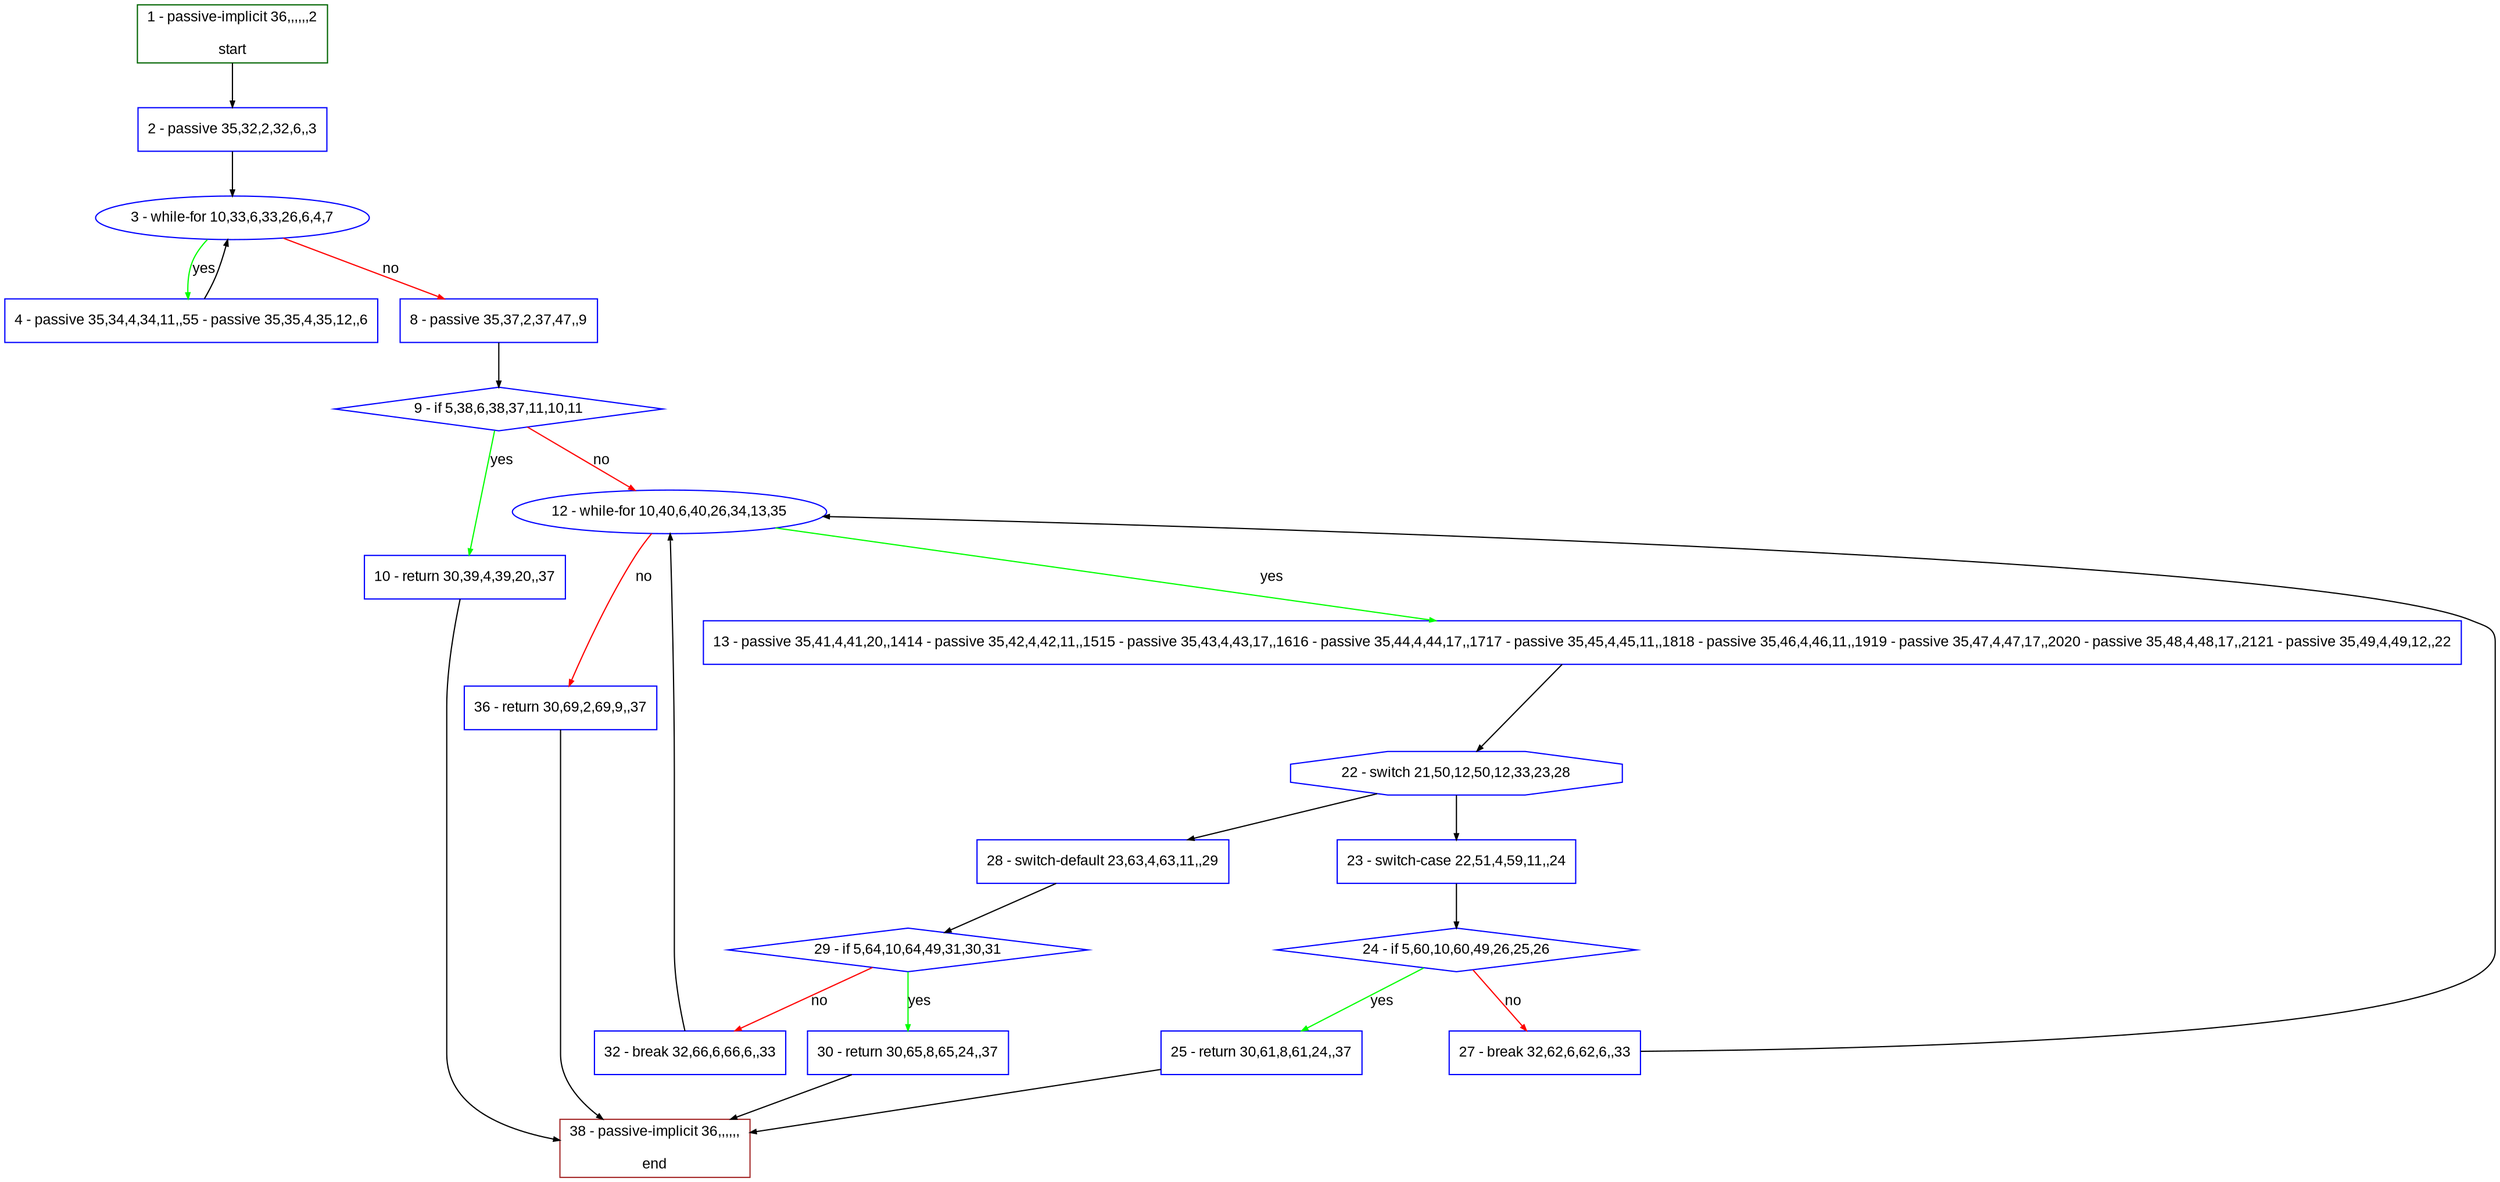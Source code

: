 digraph "" {
  graph [bgcolor="white", fillcolor="#FFFFCC", pack="true", packmode="clust", fontname="Arial", label="", fontsize="12", compound="true", style="rounded,filled"];
  node [node_initialized="no", fillcolor="white", fontname="Arial", label="", color="grey", fontsize="12", fixedsize="false", compound="true", shape="rectangle", style="filled"];
  edge [arrowtail="none", lhead="", fontcolor="black", fontname="Arial", label="", color="black", fontsize="12", arrowhead="normal", arrowsize="0.5", compound="true", ltail="", dir="forward"];
  __N1 [fillcolor="#ffffff", label="2 - passive 35,32,2,32,6,,3", color="#0000ff", shape="box", style="filled"];
  __N2 [fillcolor="#ffffff", label="1 - passive-implicit 36,,,,,,2\n\nstart", color="#006400", shape="box", style="filled"];
  __N3 [fillcolor="#ffffff", label="3 - while-for 10,33,6,33,26,6,4,7", color="#0000ff", shape="oval", style="filled"];
  __N4 [fillcolor="#ffffff", label="4 - passive 35,34,4,34,11,,55 - passive 35,35,4,35,12,,6", color="#0000ff", shape="box", style="filled"];
  __N5 [fillcolor="#ffffff", label="8 - passive 35,37,2,37,47,,9", color="#0000ff", shape="box", style="filled"];
  __N6 [fillcolor="#ffffff", label="9 - if 5,38,6,38,37,11,10,11", color="#0000ff", shape="diamond", style="filled"];
  __N7 [fillcolor="#ffffff", label="10 - return 30,39,4,39,20,,37", color="#0000ff", shape="box", style="filled"];
  __N8 [fillcolor="#ffffff", label="12 - while-for 10,40,6,40,26,34,13,35", color="#0000ff", shape="oval", style="filled"];
  __N9 [fillcolor="#ffffff", label="38 - passive-implicit 36,,,,,,\n\nend", color="#a52a2a", shape="box", style="filled"];
  __N10 [fillcolor="#ffffff", label="13 - passive 35,41,4,41,20,,1414 - passive 35,42,4,42,11,,1515 - passive 35,43,4,43,17,,1616 - passive 35,44,4,44,17,,1717 - passive 35,45,4,45,11,,1818 - passive 35,46,4,46,11,,1919 - passive 35,47,4,47,17,,2020 - passive 35,48,4,48,17,,2121 - passive 35,49,4,49,12,,22", color="#0000ff", shape="box", style="filled"];
  __N11 [fillcolor="#ffffff", label="36 - return 30,69,2,69,9,,37", color="#0000ff", shape="box", style="filled"];
  __N12 [fillcolor="#ffffff", label="22 - switch 21,50,12,50,12,33,23,28", color="#0000ff", shape="octagon", style="filled"];
  __N13 [fillcolor="#ffffff", label="23 - switch-case 22,51,4,59,11,,24", color="#0000ff", shape="box", style="filled"];
  __N14 [fillcolor="#ffffff", label="28 - switch-default 23,63,4,63,11,,29", color="#0000ff", shape="box", style="filled"];
  __N15 [fillcolor="#ffffff", label="24 - if 5,60,10,60,49,26,25,26", color="#0000ff", shape="diamond", style="filled"];
  __N16 [fillcolor="#ffffff", label="25 - return 30,61,8,61,24,,37", color="#0000ff", shape="box", style="filled"];
  __N17 [fillcolor="#ffffff", label="27 - break 32,62,6,62,6,,33", color="#0000ff", shape="box", style="filled"];
  __N18 [fillcolor="#ffffff", label="29 - if 5,64,10,64,49,31,30,31", color="#0000ff", shape="diamond", style="filled"];
  __N19 [fillcolor="#ffffff", label="30 - return 30,65,8,65,24,,37", color="#0000ff", shape="box", style="filled"];
  __N20 [fillcolor="#ffffff", label="32 - break 32,66,6,66,6,,33", color="#0000ff", shape="box", style="filled"];
  __N2 -> __N1 [arrowtail="none", color="#000000", label="", arrowhead="normal", dir="forward"];
  __N1 -> __N3 [arrowtail="none", color="#000000", label="", arrowhead="normal", dir="forward"];
  __N3 -> __N4 [arrowtail="none", color="#00ff00", label="yes", arrowhead="normal", dir="forward"];
  __N4 -> __N3 [arrowtail="none", color="#000000", label="", arrowhead="normal", dir="forward"];
  __N3 -> __N5 [arrowtail="none", color="#ff0000", label="no", arrowhead="normal", dir="forward"];
  __N5 -> __N6 [arrowtail="none", color="#000000", label="", arrowhead="normal", dir="forward"];
  __N6 -> __N7 [arrowtail="none", color="#00ff00", label="yes", arrowhead="normal", dir="forward"];
  __N6 -> __N8 [arrowtail="none", color="#ff0000", label="no", arrowhead="normal", dir="forward"];
  __N7 -> __N9 [arrowtail="none", color="#000000", label="", arrowhead="normal", dir="forward"];
  __N8 -> __N10 [arrowtail="none", color="#00ff00", label="yes", arrowhead="normal", dir="forward"];
  __N8 -> __N11 [arrowtail="none", color="#ff0000", label="no", arrowhead="normal", dir="forward"];
  __N10 -> __N12 [arrowtail="none", color="#000000", label="", arrowhead="normal", dir="forward"];
  __N12 -> __N13 [arrowtail="none", color="#000000", label="", arrowhead="normal", dir="forward"];
  __N12 -> __N14 [arrowtail="none", color="#000000", label="", arrowhead="normal", dir="forward"];
  __N13 -> __N15 [arrowtail="none", color="#000000", label="", arrowhead="normal", dir="forward"];
  __N15 -> __N16 [arrowtail="none", color="#00ff00", label="yes", arrowhead="normal", dir="forward"];
  __N15 -> __N17 [arrowtail="none", color="#ff0000", label="no", arrowhead="normal", dir="forward"];
  __N16 -> __N9 [arrowtail="none", color="#000000", label="", arrowhead="normal", dir="forward"];
  __N17 -> __N8 [arrowtail="none", color="#000000", label="", arrowhead="normal", dir="forward"];
  __N14 -> __N18 [arrowtail="none", color="#000000", label="", arrowhead="normal", dir="forward"];
  __N18 -> __N19 [arrowtail="none", color="#00ff00", label="yes", arrowhead="normal", dir="forward"];
  __N18 -> __N20 [arrowtail="none", color="#ff0000", label="no", arrowhead="normal", dir="forward"];
  __N19 -> __N9 [arrowtail="none", color="#000000", label="", arrowhead="normal", dir="forward"];
  __N20 -> __N8 [arrowtail="none", color="#000000", label="", arrowhead="normal", dir="forward"];
  __N11 -> __N9 [arrowtail="none", color="#000000", label="", arrowhead="normal", dir="forward"];
}
